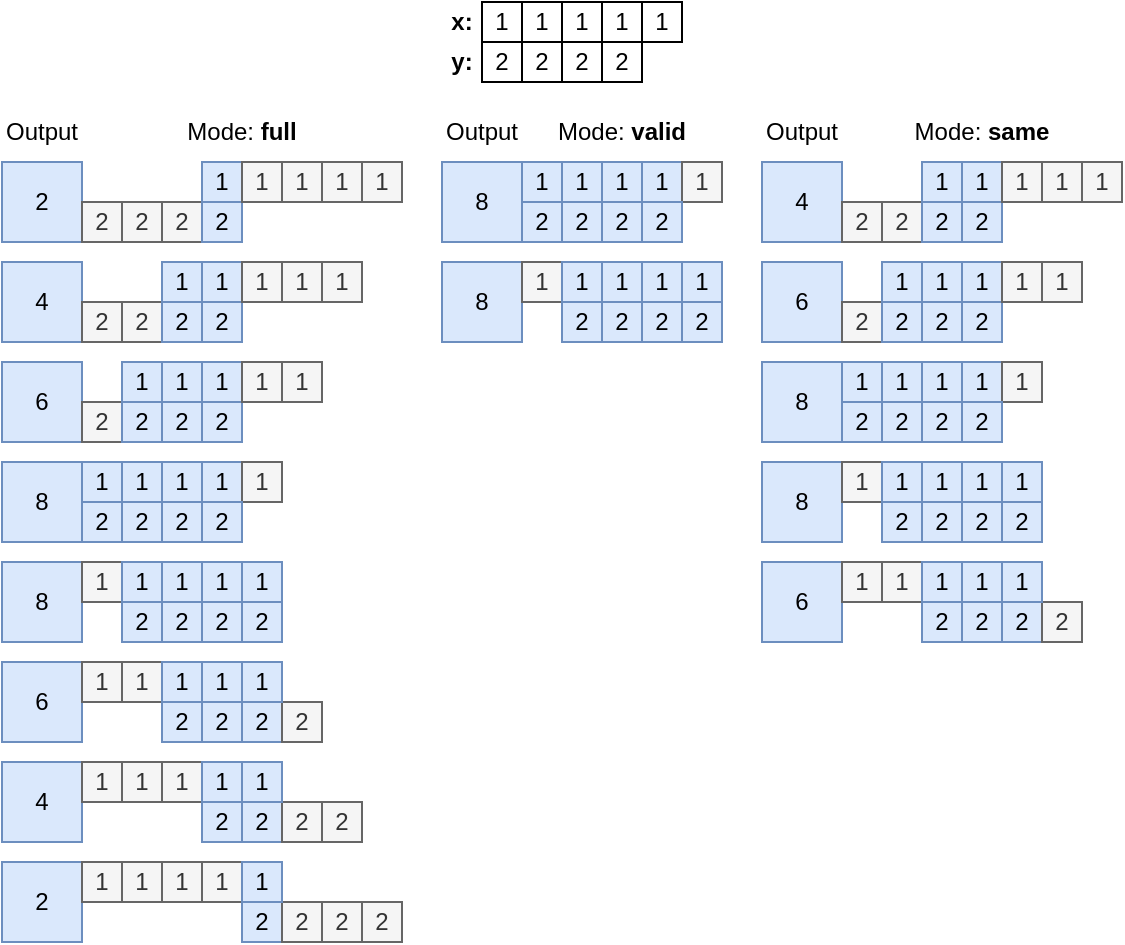 <mxfile version="21.2.3" type="device">
  <diagram name="Page-1" id="FtV22t6WX7Bo7uLbYHTz">
    <mxGraphModel dx="1195" dy="637" grid="1" gridSize="10" guides="1" tooltips="1" connect="1" arrows="1" fold="1" page="1" pageScale="1" pageWidth="827" pageHeight="1169" math="0" shadow="0">
      <root>
        <mxCell id="0" />
        <mxCell id="1" parent="0" />
        <mxCell id="n5Q3YU20H20i3xik1-xb-12" value="2" style="whiteSpace=wrap;html=1;aspect=fixed;fillColor=#dae8fc;strokeColor=#6c8ebf;" vertex="1" parent="1">
          <mxGeometry x="120" y="120" width="40" height="40" as="geometry" />
        </mxCell>
        <mxCell id="n5Q3YU20H20i3xik1-xb-13" value="4" style="whiteSpace=wrap;html=1;aspect=fixed;fillColor=#dae8fc;strokeColor=#6c8ebf;" vertex="1" parent="1">
          <mxGeometry x="120" y="170" width="40" height="40" as="geometry" />
        </mxCell>
        <mxCell id="n5Q3YU20H20i3xik1-xb-14" value="6" style="whiteSpace=wrap;html=1;aspect=fixed;fillColor=#dae8fc;strokeColor=#6c8ebf;" vertex="1" parent="1">
          <mxGeometry x="120" y="220" width="40" height="40" as="geometry" />
        </mxCell>
        <mxCell id="n5Q3YU20H20i3xik1-xb-15" value="8" style="whiteSpace=wrap;html=1;aspect=fixed;fillColor=#dae8fc;strokeColor=#6c8ebf;" vertex="1" parent="1">
          <mxGeometry x="120" y="270" width="40" height="40" as="geometry" />
        </mxCell>
        <mxCell id="n5Q3YU20H20i3xik1-xb-16" value="8" style="whiteSpace=wrap;html=1;aspect=fixed;fillColor=#dae8fc;strokeColor=#6c8ebf;" vertex="1" parent="1">
          <mxGeometry x="120" y="320" width="40" height="40" as="geometry" />
        </mxCell>
        <mxCell id="n5Q3YU20H20i3xik1-xb-17" value="6" style="whiteSpace=wrap;html=1;aspect=fixed;fillColor=#dae8fc;strokeColor=#6c8ebf;" vertex="1" parent="1">
          <mxGeometry x="120" y="370" width="40" height="40" as="geometry" />
        </mxCell>
        <mxCell id="n5Q3YU20H20i3xik1-xb-18" value="4" style="whiteSpace=wrap;html=1;aspect=fixed;fillColor=#dae8fc;strokeColor=#6c8ebf;" vertex="1" parent="1">
          <mxGeometry x="120" y="420" width="40" height="40" as="geometry" />
        </mxCell>
        <mxCell id="n5Q3YU20H20i3xik1-xb-19" value="2" style="whiteSpace=wrap;html=1;aspect=fixed;fillColor=#dae8fc;strokeColor=#6c8ebf;" vertex="1" parent="1">
          <mxGeometry x="120" y="470" width="40" height="40" as="geometry" />
        </mxCell>
        <mxCell id="n5Q3YU20H20i3xik1-xb-70" value="" style="group;fillColor=#f5f5f5;fontColor=#333333;strokeColor=#666666;" vertex="1" connectable="0" parent="1">
          <mxGeometry x="160" y="140" width="80" height="20" as="geometry" />
        </mxCell>
        <mxCell id="n5Q3YU20H20i3xik1-xb-30" value="2" style="whiteSpace=wrap;html=1;aspect=fixed;fillColor=#f5f5f5;fontColor=#333333;strokeColor=#666666;" vertex="1" parent="n5Q3YU20H20i3xik1-xb-70">
          <mxGeometry width="20" height="20" as="geometry" />
        </mxCell>
        <mxCell id="n5Q3YU20H20i3xik1-xb-31" value="2" style="whiteSpace=wrap;html=1;aspect=fixed;fillColor=#f5f5f5;fontColor=#333333;strokeColor=#666666;" vertex="1" parent="n5Q3YU20H20i3xik1-xb-70">
          <mxGeometry x="20" width="20" height="20" as="geometry" />
        </mxCell>
        <mxCell id="n5Q3YU20H20i3xik1-xb-32" value="2" style="whiteSpace=wrap;html=1;aspect=fixed;fillColor=#f5f5f5;fontColor=#333333;strokeColor=#666666;" vertex="1" parent="n5Q3YU20H20i3xik1-xb-70">
          <mxGeometry x="40" width="20" height="20" as="geometry" />
        </mxCell>
        <mxCell id="n5Q3YU20H20i3xik1-xb-33" value="2" style="whiteSpace=wrap;html=1;aspect=fixed;fillColor=#dae8fc;strokeColor=#6c8ebf;" vertex="1" parent="n5Q3YU20H20i3xik1-xb-70">
          <mxGeometry x="60" width="20" height="20" as="geometry" />
        </mxCell>
        <mxCell id="n5Q3YU20H20i3xik1-xb-71" value="" style="group;fillColor=#f5f5f5;strokeColor=#666666;fontColor=#333333;" vertex="1" connectable="0" parent="1">
          <mxGeometry x="220" y="120" width="100" height="20" as="geometry" />
        </mxCell>
        <mxCell id="n5Q3YU20H20i3xik1-xb-24" value="1" style="whiteSpace=wrap;html=1;aspect=fixed;container=0;fillColor=#dae8fc;strokeColor=#6c8ebf;" vertex="1" parent="n5Q3YU20H20i3xik1-xb-71">
          <mxGeometry width="20" height="20" as="geometry" />
        </mxCell>
        <mxCell id="n5Q3YU20H20i3xik1-xb-25" value="1" style="whiteSpace=wrap;html=1;aspect=fixed;container=0;fillColor=#f5f5f5;strokeColor=#666666;fontColor=#333333;" vertex="1" parent="n5Q3YU20H20i3xik1-xb-71">
          <mxGeometry x="20" width="20" height="20" as="geometry" />
        </mxCell>
        <mxCell id="n5Q3YU20H20i3xik1-xb-26" value="1" style="whiteSpace=wrap;html=1;aspect=fixed;container=0;fillColor=#f5f5f5;strokeColor=#666666;fontColor=#333333;" vertex="1" parent="n5Q3YU20H20i3xik1-xb-71">
          <mxGeometry x="40" width="20" height="20" as="geometry" />
        </mxCell>
        <mxCell id="n5Q3YU20H20i3xik1-xb-27" value="1" style="whiteSpace=wrap;html=1;aspect=fixed;container=0;fillColor=#f5f5f5;strokeColor=#666666;fontColor=#333333;" vertex="1" parent="n5Q3YU20H20i3xik1-xb-71">
          <mxGeometry x="60" width="20" height="20" as="geometry" />
        </mxCell>
        <mxCell id="n5Q3YU20H20i3xik1-xb-28" value="1" style="whiteSpace=wrap;html=1;aspect=fixed;container=0;fillColor=#f5f5f5;strokeColor=#666666;fontColor=#333333;" vertex="1" parent="n5Q3YU20H20i3xik1-xb-71">
          <mxGeometry x="80" width="20" height="20" as="geometry" />
        </mxCell>
        <mxCell id="n5Q3YU20H20i3xik1-xb-72" value="" style="group" vertex="1" connectable="0" parent="1">
          <mxGeometry x="160" y="190" width="80" height="20" as="geometry" />
        </mxCell>
        <mxCell id="n5Q3YU20H20i3xik1-xb-73" value="2" style="whiteSpace=wrap;html=1;aspect=fixed;fillColor=#f5f5f5;fontColor=#333333;strokeColor=#666666;" vertex="1" parent="n5Q3YU20H20i3xik1-xb-72">
          <mxGeometry width="20" height="20" as="geometry" />
        </mxCell>
        <mxCell id="n5Q3YU20H20i3xik1-xb-74" value="2" style="whiteSpace=wrap;html=1;aspect=fixed;fillColor=#f5f5f5;fontColor=#333333;strokeColor=#666666;" vertex="1" parent="n5Q3YU20H20i3xik1-xb-72">
          <mxGeometry x="20" width="20" height="20" as="geometry" />
        </mxCell>
        <mxCell id="n5Q3YU20H20i3xik1-xb-75" value="2" style="whiteSpace=wrap;html=1;aspect=fixed;fillColor=#dae8fc;strokeColor=#6c8ebf;" vertex="1" parent="n5Q3YU20H20i3xik1-xb-72">
          <mxGeometry x="40" width="20" height="20" as="geometry" />
        </mxCell>
        <mxCell id="n5Q3YU20H20i3xik1-xb-76" value="2" style="whiteSpace=wrap;html=1;aspect=fixed;fillColor=#dae8fc;strokeColor=#6c8ebf;" vertex="1" parent="n5Q3YU20H20i3xik1-xb-72">
          <mxGeometry x="60" width="20" height="20" as="geometry" />
        </mxCell>
        <mxCell id="n5Q3YU20H20i3xik1-xb-83" value="" style="group" vertex="1" connectable="0" parent="1">
          <mxGeometry x="160" y="240" width="80" height="20" as="geometry" />
        </mxCell>
        <mxCell id="n5Q3YU20H20i3xik1-xb-84" value="2" style="whiteSpace=wrap;html=1;aspect=fixed;fillColor=#f5f5f5;fontColor=#333333;strokeColor=#666666;" vertex="1" parent="n5Q3YU20H20i3xik1-xb-83">
          <mxGeometry width="20" height="20" as="geometry" />
        </mxCell>
        <mxCell id="n5Q3YU20H20i3xik1-xb-85" value="2" style="whiteSpace=wrap;html=1;aspect=fixed;fillColor=#dae8fc;strokeColor=#6c8ebf;" vertex="1" parent="n5Q3YU20H20i3xik1-xb-83">
          <mxGeometry x="20" width="20" height="20" as="geometry" />
        </mxCell>
        <mxCell id="n5Q3YU20H20i3xik1-xb-86" value="2" style="whiteSpace=wrap;html=1;aspect=fixed;fillColor=#dae8fc;strokeColor=#6c8ebf;" vertex="1" parent="n5Q3YU20H20i3xik1-xb-83">
          <mxGeometry x="40" width="20" height="20" as="geometry" />
        </mxCell>
        <mxCell id="n5Q3YU20H20i3xik1-xb-87" value="2" style="whiteSpace=wrap;html=1;aspect=fixed;fillColor=#dae8fc;strokeColor=#6c8ebf;" vertex="1" parent="n5Q3YU20H20i3xik1-xb-83">
          <mxGeometry x="60" width="20" height="20" as="geometry" />
        </mxCell>
        <mxCell id="n5Q3YU20H20i3xik1-xb-105" value="" style="group" vertex="1" connectable="0" parent="1">
          <mxGeometry x="180" y="340" width="80" height="20" as="geometry" />
        </mxCell>
        <mxCell id="n5Q3YU20H20i3xik1-xb-106" value="2" style="whiteSpace=wrap;html=1;aspect=fixed;fillColor=#dae8fc;strokeColor=#6c8ebf;" vertex="1" parent="n5Q3YU20H20i3xik1-xb-105">
          <mxGeometry width="20" height="20" as="geometry" />
        </mxCell>
        <mxCell id="n5Q3YU20H20i3xik1-xb-107" value="2" style="whiteSpace=wrap;html=1;aspect=fixed;fillColor=#dae8fc;strokeColor=#6c8ebf;" vertex="1" parent="n5Q3YU20H20i3xik1-xb-105">
          <mxGeometry x="20" width="20" height="20" as="geometry" />
        </mxCell>
        <mxCell id="n5Q3YU20H20i3xik1-xb-108" value="2" style="whiteSpace=wrap;html=1;aspect=fixed;fillColor=#dae8fc;strokeColor=#6c8ebf;" vertex="1" parent="n5Q3YU20H20i3xik1-xb-105">
          <mxGeometry x="40" width="20" height="20" as="geometry" />
        </mxCell>
        <mxCell id="n5Q3YU20H20i3xik1-xb-109" value="2" style="whiteSpace=wrap;html=1;aspect=fixed;fillColor=#dae8fc;strokeColor=#6c8ebf;" vertex="1" parent="n5Q3YU20H20i3xik1-xb-105">
          <mxGeometry x="60" width="20" height="20" as="geometry" />
        </mxCell>
        <mxCell id="n5Q3YU20H20i3xik1-xb-117" value="" style="group;fillColor=#dae8fc;strokeColor=#6c8ebf;" vertex="1" connectable="0" parent="1">
          <mxGeometry x="200" y="390" width="80" height="20" as="geometry" />
        </mxCell>
        <mxCell id="n5Q3YU20H20i3xik1-xb-118" value="2" style="whiteSpace=wrap;html=1;aspect=fixed;fillColor=#dae8fc;strokeColor=#6c8ebf;" vertex="1" parent="n5Q3YU20H20i3xik1-xb-117">
          <mxGeometry width="20" height="20" as="geometry" />
        </mxCell>
        <mxCell id="n5Q3YU20H20i3xik1-xb-119" value="2" style="whiteSpace=wrap;html=1;aspect=fixed;fillColor=#dae8fc;strokeColor=#6c8ebf;" vertex="1" parent="n5Q3YU20H20i3xik1-xb-117">
          <mxGeometry x="20" width="20" height="20" as="geometry" />
        </mxCell>
        <mxCell id="n5Q3YU20H20i3xik1-xb-120" value="2" style="whiteSpace=wrap;html=1;aspect=fixed;fillColor=#dae8fc;strokeColor=#6c8ebf;" vertex="1" parent="n5Q3YU20H20i3xik1-xb-117">
          <mxGeometry x="40" width="20" height="20" as="geometry" />
        </mxCell>
        <mxCell id="n5Q3YU20H20i3xik1-xb-121" value="2" style="whiteSpace=wrap;html=1;aspect=fixed;fillColor=#f5f5f5;fontColor=#333333;strokeColor=#666666;" vertex="1" parent="n5Q3YU20H20i3xik1-xb-117">
          <mxGeometry x="60" width="20" height="20" as="geometry" />
        </mxCell>
        <mxCell id="n5Q3YU20H20i3xik1-xb-128" value="" style="group" vertex="1" connectable="0" parent="1">
          <mxGeometry x="220" y="440" width="80" height="20" as="geometry" />
        </mxCell>
        <mxCell id="n5Q3YU20H20i3xik1-xb-129" value="2" style="whiteSpace=wrap;html=1;aspect=fixed;fillColor=#dae8fc;strokeColor=#6c8ebf;" vertex="1" parent="n5Q3YU20H20i3xik1-xb-128">
          <mxGeometry width="20" height="20" as="geometry" />
        </mxCell>
        <mxCell id="n5Q3YU20H20i3xik1-xb-130" value="2" style="whiteSpace=wrap;html=1;aspect=fixed;fillColor=#dae8fc;strokeColor=#6c8ebf;" vertex="1" parent="n5Q3YU20H20i3xik1-xb-128">
          <mxGeometry x="20" width="20" height="20" as="geometry" />
        </mxCell>
        <mxCell id="n5Q3YU20H20i3xik1-xb-131" value="2" style="whiteSpace=wrap;html=1;aspect=fixed;fillColor=#f5f5f5;fontColor=#333333;strokeColor=#666666;" vertex="1" parent="n5Q3YU20H20i3xik1-xb-128">
          <mxGeometry x="40" width="20" height="20" as="geometry" />
        </mxCell>
        <mxCell id="n5Q3YU20H20i3xik1-xb-132" value="2" style="whiteSpace=wrap;html=1;aspect=fixed;fillColor=#f5f5f5;fontColor=#333333;strokeColor=#666666;" vertex="1" parent="n5Q3YU20H20i3xik1-xb-128">
          <mxGeometry x="60" width="20" height="20" as="geometry" />
        </mxCell>
        <mxCell id="n5Q3YU20H20i3xik1-xb-139" value="" style="group" vertex="1" connectable="0" parent="1">
          <mxGeometry x="240" y="490" width="80" height="20" as="geometry" />
        </mxCell>
        <mxCell id="n5Q3YU20H20i3xik1-xb-140" value="2" style="whiteSpace=wrap;html=1;aspect=fixed;fillColor=#dae8fc;strokeColor=#6c8ebf;" vertex="1" parent="n5Q3YU20H20i3xik1-xb-139">
          <mxGeometry width="20" height="20" as="geometry" />
        </mxCell>
        <mxCell id="n5Q3YU20H20i3xik1-xb-141" value="2" style="whiteSpace=wrap;html=1;aspect=fixed;fillColor=#f5f5f5;fontColor=#333333;strokeColor=#666666;" vertex="1" parent="n5Q3YU20H20i3xik1-xb-139">
          <mxGeometry x="20" width="20" height="20" as="geometry" />
        </mxCell>
        <mxCell id="n5Q3YU20H20i3xik1-xb-142" value="2" style="whiteSpace=wrap;html=1;aspect=fixed;fillColor=#f5f5f5;fontColor=#333333;strokeColor=#666666;" vertex="1" parent="n5Q3YU20H20i3xik1-xb-139">
          <mxGeometry x="40" width="20" height="20" as="geometry" />
        </mxCell>
        <mxCell id="n5Q3YU20H20i3xik1-xb-143" value="2" style="whiteSpace=wrap;html=1;aspect=fixed;fillColor=#f5f5f5;fontColor=#333333;strokeColor=#666666;" vertex="1" parent="n5Q3YU20H20i3xik1-xb-139">
          <mxGeometry x="60" width="20" height="20" as="geometry" />
        </mxCell>
        <mxCell id="n5Q3YU20H20i3xik1-xb-151" value="Output" style="text;html=1;strokeColor=none;fillColor=none;align=center;verticalAlign=middle;whiteSpace=wrap;rounded=0;" vertex="1" parent="1">
          <mxGeometry x="120" y="90" width="40" height="30" as="geometry" />
        </mxCell>
        <mxCell id="n5Q3YU20H20i3xik1-xb-153" value="" style="group;fillColor=#dae8fc;strokeColor=#6c8ebf;" vertex="1" connectable="0" parent="1">
          <mxGeometry x="200" y="170" width="100" height="20" as="geometry" />
        </mxCell>
        <mxCell id="n5Q3YU20H20i3xik1-xb-154" value="1" style="whiteSpace=wrap;html=1;aspect=fixed;container=0;fillColor=#dae8fc;strokeColor=#6c8ebf;" vertex="1" parent="n5Q3YU20H20i3xik1-xb-153">
          <mxGeometry width="20" height="20" as="geometry" />
        </mxCell>
        <mxCell id="n5Q3YU20H20i3xik1-xb-155" value="1" style="whiteSpace=wrap;html=1;aspect=fixed;container=0;fillColor=#dae8fc;strokeColor=#6c8ebf;" vertex="1" parent="n5Q3YU20H20i3xik1-xb-153">
          <mxGeometry x="20" width="20" height="20" as="geometry" />
        </mxCell>
        <mxCell id="n5Q3YU20H20i3xik1-xb-156" value="1" style="whiteSpace=wrap;html=1;aspect=fixed;container=0;fillColor=#f5f5f5;strokeColor=#666666;fontColor=#333333;" vertex="1" parent="n5Q3YU20H20i3xik1-xb-153">
          <mxGeometry x="40" width="20" height="20" as="geometry" />
        </mxCell>
        <mxCell id="n5Q3YU20H20i3xik1-xb-157" value="1" style="whiteSpace=wrap;html=1;aspect=fixed;container=0;fillColor=#f5f5f5;strokeColor=#666666;fontColor=#333333;" vertex="1" parent="n5Q3YU20H20i3xik1-xb-153">
          <mxGeometry x="60" width="20" height="20" as="geometry" />
        </mxCell>
        <mxCell id="n5Q3YU20H20i3xik1-xb-158" value="1" style="whiteSpace=wrap;html=1;aspect=fixed;container=0;fillColor=#f5f5f5;strokeColor=#666666;fontColor=#333333;" vertex="1" parent="n5Q3YU20H20i3xik1-xb-153">
          <mxGeometry x="80" width="20" height="20" as="geometry" />
        </mxCell>
        <mxCell id="n5Q3YU20H20i3xik1-xb-160" value="" style="group;fillColor=#dae8fc;strokeColor=#6c8ebf;" vertex="1" connectable="0" parent="1">
          <mxGeometry x="180" y="220" width="100" height="20" as="geometry" />
        </mxCell>
        <mxCell id="n5Q3YU20H20i3xik1-xb-161" value="1" style="whiteSpace=wrap;html=1;aspect=fixed;container=0;fillColor=#dae8fc;strokeColor=#6c8ebf;" vertex="1" parent="n5Q3YU20H20i3xik1-xb-160">
          <mxGeometry width="20" height="20" as="geometry" />
        </mxCell>
        <mxCell id="n5Q3YU20H20i3xik1-xb-162" value="1" style="whiteSpace=wrap;html=1;aspect=fixed;container=0;fillColor=#dae8fc;strokeColor=#6c8ebf;" vertex="1" parent="n5Q3YU20H20i3xik1-xb-160">
          <mxGeometry x="20" width="20" height="20" as="geometry" />
        </mxCell>
        <mxCell id="n5Q3YU20H20i3xik1-xb-163" value="1" style="whiteSpace=wrap;html=1;aspect=fixed;container=0;fillColor=#dae8fc;strokeColor=#6c8ebf;" vertex="1" parent="n5Q3YU20H20i3xik1-xb-160">
          <mxGeometry x="40" width="20" height="20" as="geometry" />
        </mxCell>
        <mxCell id="n5Q3YU20H20i3xik1-xb-164" value="1" style="whiteSpace=wrap;html=1;aspect=fixed;container=0;fillColor=#f5f5f5;strokeColor=#666666;fontColor=#333333;" vertex="1" parent="n5Q3YU20H20i3xik1-xb-160">
          <mxGeometry x="60" width="20" height="20" as="geometry" />
        </mxCell>
        <mxCell id="n5Q3YU20H20i3xik1-xb-165" value="1" style="whiteSpace=wrap;html=1;aspect=fixed;container=0;fillColor=#f5f5f5;strokeColor=#666666;fontColor=#333333;" vertex="1" parent="n5Q3YU20H20i3xik1-xb-160">
          <mxGeometry x="80" width="20" height="20" as="geometry" />
        </mxCell>
        <mxCell id="n5Q3YU20H20i3xik1-xb-166" value="" style="group;fillColor=#dae8fc;strokeColor=#6c8ebf;" vertex="1" connectable="0" parent="1">
          <mxGeometry x="160" y="270" width="100" height="20" as="geometry" />
        </mxCell>
        <mxCell id="n5Q3YU20H20i3xik1-xb-167" value="1" style="whiteSpace=wrap;html=1;aspect=fixed;container=0;fillColor=#dae8fc;strokeColor=#6c8ebf;" vertex="1" parent="n5Q3YU20H20i3xik1-xb-166">
          <mxGeometry width="20" height="20" as="geometry" />
        </mxCell>
        <mxCell id="n5Q3YU20H20i3xik1-xb-168" value="1" style="whiteSpace=wrap;html=1;aspect=fixed;container=0;fillColor=#dae8fc;strokeColor=#6c8ebf;" vertex="1" parent="n5Q3YU20H20i3xik1-xb-166">
          <mxGeometry x="20" width="20" height="20" as="geometry" />
        </mxCell>
        <mxCell id="n5Q3YU20H20i3xik1-xb-169" value="1" style="whiteSpace=wrap;html=1;aspect=fixed;container=0;fillColor=#dae8fc;strokeColor=#6c8ebf;" vertex="1" parent="n5Q3YU20H20i3xik1-xb-166">
          <mxGeometry x="40" width="20" height="20" as="geometry" />
        </mxCell>
        <mxCell id="n5Q3YU20H20i3xik1-xb-170" value="1" style="whiteSpace=wrap;html=1;aspect=fixed;container=0;fillColor=#dae8fc;strokeColor=#6c8ebf;" vertex="1" parent="n5Q3YU20H20i3xik1-xb-166">
          <mxGeometry x="60" width="20" height="20" as="geometry" />
        </mxCell>
        <mxCell id="n5Q3YU20H20i3xik1-xb-171" value="1" style="whiteSpace=wrap;html=1;aspect=fixed;container=0;fillColor=#f5f5f5;strokeColor=#666666;fontColor=#333333;" vertex="1" parent="n5Q3YU20H20i3xik1-xb-166">
          <mxGeometry x="80" width="20" height="20" as="geometry" />
        </mxCell>
        <mxCell id="n5Q3YU20H20i3xik1-xb-172" value="" style="group;fillColor=#dae8fc;strokeColor=#6c8ebf;" vertex="1" connectable="0" parent="1">
          <mxGeometry x="160" y="320" width="100" height="20" as="geometry" />
        </mxCell>
        <mxCell id="n5Q3YU20H20i3xik1-xb-173" value="1" style="whiteSpace=wrap;html=1;aspect=fixed;container=0;fillColor=#f5f5f5;strokeColor=#666666;fontColor=#333333;" vertex="1" parent="n5Q3YU20H20i3xik1-xb-172">
          <mxGeometry width="20" height="20" as="geometry" />
        </mxCell>
        <mxCell id="n5Q3YU20H20i3xik1-xb-174" value="1" style="whiteSpace=wrap;html=1;aspect=fixed;container=0;fillColor=#dae8fc;strokeColor=#6c8ebf;" vertex="1" parent="n5Q3YU20H20i3xik1-xb-172">
          <mxGeometry x="20" width="20" height="20" as="geometry" />
        </mxCell>
        <mxCell id="n5Q3YU20H20i3xik1-xb-175" value="1" style="whiteSpace=wrap;html=1;aspect=fixed;container=0;fillColor=#dae8fc;strokeColor=#6c8ebf;" vertex="1" parent="n5Q3YU20H20i3xik1-xb-172">
          <mxGeometry x="40" width="20" height="20" as="geometry" />
        </mxCell>
        <mxCell id="n5Q3YU20H20i3xik1-xb-176" value="1" style="whiteSpace=wrap;html=1;aspect=fixed;container=0;fillColor=#dae8fc;strokeColor=#6c8ebf;" vertex="1" parent="n5Q3YU20H20i3xik1-xb-172">
          <mxGeometry x="60" width="20" height="20" as="geometry" />
        </mxCell>
        <mxCell id="n5Q3YU20H20i3xik1-xb-177" value="1" style="whiteSpace=wrap;html=1;aspect=fixed;container=0;fillColor=#dae8fc;strokeColor=#6c8ebf;" vertex="1" parent="n5Q3YU20H20i3xik1-xb-172">
          <mxGeometry x="80" width="20" height="20" as="geometry" />
        </mxCell>
        <mxCell id="n5Q3YU20H20i3xik1-xb-178" value="" style="group;fillColor=#dae8fc;strokeColor=#6c8ebf;" vertex="1" connectable="0" parent="1">
          <mxGeometry x="160" y="370" width="100" height="20" as="geometry" />
        </mxCell>
        <mxCell id="n5Q3YU20H20i3xik1-xb-179" value="1" style="whiteSpace=wrap;html=1;aspect=fixed;container=0;fillColor=#f5f5f5;strokeColor=#666666;fontColor=#333333;" vertex="1" parent="n5Q3YU20H20i3xik1-xb-178">
          <mxGeometry width="20" height="20" as="geometry" />
        </mxCell>
        <mxCell id="n5Q3YU20H20i3xik1-xb-180" value="1" style="whiteSpace=wrap;html=1;aspect=fixed;container=0;fillColor=#f5f5f5;strokeColor=#666666;fontColor=#333333;" vertex="1" parent="n5Q3YU20H20i3xik1-xb-178">
          <mxGeometry x="20" width="20" height="20" as="geometry" />
        </mxCell>
        <mxCell id="n5Q3YU20H20i3xik1-xb-181" value="1" style="whiteSpace=wrap;html=1;aspect=fixed;container=0;fillColor=#dae8fc;strokeColor=#6c8ebf;" vertex="1" parent="n5Q3YU20H20i3xik1-xb-178">
          <mxGeometry x="40" width="20" height="20" as="geometry" />
        </mxCell>
        <mxCell id="n5Q3YU20H20i3xik1-xb-182" value="1" style="whiteSpace=wrap;html=1;aspect=fixed;container=0;fillColor=#dae8fc;strokeColor=#6c8ebf;" vertex="1" parent="n5Q3YU20H20i3xik1-xb-178">
          <mxGeometry x="60" width="20" height="20" as="geometry" />
        </mxCell>
        <mxCell id="n5Q3YU20H20i3xik1-xb-183" value="1" style="whiteSpace=wrap;html=1;aspect=fixed;container=0;fillColor=#dae8fc;strokeColor=#6c8ebf;" vertex="1" parent="n5Q3YU20H20i3xik1-xb-178">
          <mxGeometry x="80" width="20" height="20" as="geometry" />
        </mxCell>
        <mxCell id="n5Q3YU20H20i3xik1-xb-184" value="" style="group;fillColor=#dae8fc;strokeColor=#6c8ebf;" vertex="1" connectable="0" parent="1">
          <mxGeometry x="160" y="470" width="100" height="20" as="geometry" />
        </mxCell>
        <mxCell id="n5Q3YU20H20i3xik1-xb-185" value="1" style="whiteSpace=wrap;html=1;aspect=fixed;container=0;fillColor=#f5f5f5;strokeColor=#666666;fontColor=#333333;" vertex="1" parent="n5Q3YU20H20i3xik1-xb-184">
          <mxGeometry width="20" height="20" as="geometry" />
        </mxCell>
        <mxCell id="n5Q3YU20H20i3xik1-xb-186" value="1" style="whiteSpace=wrap;html=1;aspect=fixed;container=0;fillColor=#f5f5f5;strokeColor=#666666;fontColor=#333333;" vertex="1" parent="n5Q3YU20H20i3xik1-xb-184">
          <mxGeometry x="20" width="20" height="20" as="geometry" />
        </mxCell>
        <mxCell id="n5Q3YU20H20i3xik1-xb-187" value="1" style="whiteSpace=wrap;html=1;aspect=fixed;container=0;fillColor=#f5f5f5;strokeColor=#666666;fontColor=#333333;" vertex="1" parent="n5Q3YU20H20i3xik1-xb-184">
          <mxGeometry x="40" width="20" height="20" as="geometry" />
        </mxCell>
        <mxCell id="n5Q3YU20H20i3xik1-xb-188" value="1" style="whiteSpace=wrap;html=1;aspect=fixed;container=0;fillColor=#f5f5f5;strokeColor=#666666;fontColor=#333333;" vertex="1" parent="n5Q3YU20H20i3xik1-xb-184">
          <mxGeometry x="60" width="20" height="20" as="geometry" />
        </mxCell>
        <mxCell id="n5Q3YU20H20i3xik1-xb-189" value="1" style="whiteSpace=wrap;html=1;aspect=fixed;container=0;fillColor=#dae8fc;strokeColor=#6c8ebf;" vertex="1" parent="n5Q3YU20H20i3xik1-xb-184">
          <mxGeometry x="80" width="20" height="20" as="geometry" />
        </mxCell>
        <mxCell id="n5Q3YU20H20i3xik1-xb-202" value="" style="group;fillColor=#dae8fc;strokeColor=#6c8ebf;" vertex="1" connectable="0" parent="1">
          <mxGeometry x="160" y="420" width="100" height="20" as="geometry" />
        </mxCell>
        <mxCell id="n5Q3YU20H20i3xik1-xb-203" value="1" style="whiteSpace=wrap;html=1;aspect=fixed;container=0;fillColor=#f5f5f5;strokeColor=#666666;fontColor=#333333;" vertex="1" parent="n5Q3YU20H20i3xik1-xb-202">
          <mxGeometry width="20" height="20" as="geometry" />
        </mxCell>
        <mxCell id="n5Q3YU20H20i3xik1-xb-204" value="1" style="whiteSpace=wrap;html=1;aspect=fixed;container=0;fillColor=#f5f5f5;strokeColor=#666666;fontColor=#333333;" vertex="1" parent="n5Q3YU20H20i3xik1-xb-202">
          <mxGeometry x="20" width="20" height="20" as="geometry" />
        </mxCell>
        <mxCell id="n5Q3YU20H20i3xik1-xb-205" value="1" style="whiteSpace=wrap;html=1;aspect=fixed;container=0;fillColor=#f5f5f5;strokeColor=#666666;fontColor=#333333;" vertex="1" parent="n5Q3YU20H20i3xik1-xb-202">
          <mxGeometry x="40" width="20" height="20" as="geometry" />
        </mxCell>
        <mxCell id="n5Q3YU20H20i3xik1-xb-206" value="1" style="whiteSpace=wrap;html=1;aspect=fixed;container=0;fillColor=#dae8fc;strokeColor=#6c8ebf;" vertex="1" parent="n5Q3YU20H20i3xik1-xb-202">
          <mxGeometry x="60" width="20" height="20" as="geometry" />
        </mxCell>
        <mxCell id="n5Q3YU20H20i3xik1-xb-207" value="1" style="whiteSpace=wrap;html=1;aspect=fixed;container=0;fillColor=#dae8fc;strokeColor=#6c8ebf;" vertex="1" parent="n5Q3YU20H20i3xik1-xb-202">
          <mxGeometry x="80" width="20" height="20" as="geometry" />
        </mxCell>
        <mxCell id="n5Q3YU20H20i3xik1-xb-208" value="" style="group" vertex="1" connectable="0" parent="1">
          <mxGeometry x="160" y="290" width="80" height="20" as="geometry" />
        </mxCell>
        <mxCell id="n5Q3YU20H20i3xik1-xb-209" value="2" style="whiteSpace=wrap;html=1;aspect=fixed;fillColor=#dae8fc;strokeColor=#6c8ebf;" vertex="1" parent="n5Q3YU20H20i3xik1-xb-208">
          <mxGeometry width="20" height="20" as="geometry" />
        </mxCell>
        <mxCell id="n5Q3YU20H20i3xik1-xb-210" value="2" style="whiteSpace=wrap;html=1;aspect=fixed;fillColor=#dae8fc;strokeColor=#6c8ebf;" vertex="1" parent="n5Q3YU20H20i3xik1-xb-208">
          <mxGeometry x="20" width="20" height="20" as="geometry" />
        </mxCell>
        <mxCell id="n5Q3YU20H20i3xik1-xb-211" value="2" style="whiteSpace=wrap;html=1;aspect=fixed;fillColor=#dae8fc;strokeColor=#6c8ebf;" vertex="1" parent="n5Q3YU20H20i3xik1-xb-208">
          <mxGeometry x="40" width="20" height="20" as="geometry" />
        </mxCell>
        <mxCell id="n5Q3YU20H20i3xik1-xb-212" value="2" style="whiteSpace=wrap;html=1;aspect=fixed;fillColor=#dae8fc;strokeColor=#6c8ebf;" vertex="1" parent="n5Q3YU20H20i3xik1-xb-208">
          <mxGeometry x="60" width="20" height="20" as="geometry" />
        </mxCell>
        <mxCell id="n5Q3YU20H20i3xik1-xb-217" value="Mode: &lt;b&gt;full&lt;/b&gt;" style="text;html=1;strokeColor=none;fillColor=none;align=center;verticalAlign=middle;whiteSpace=wrap;rounded=0;" vertex="1" parent="1">
          <mxGeometry x="160" y="90" width="160" height="30" as="geometry" />
        </mxCell>
        <mxCell id="n5Q3YU20H20i3xik1-xb-221" value="8" style="whiteSpace=wrap;html=1;aspect=fixed;fillColor=#dae8fc;strokeColor=#6c8ebf;" vertex="1" parent="1">
          <mxGeometry x="340" y="120" width="40" height="40" as="geometry" />
        </mxCell>
        <mxCell id="n5Q3YU20H20i3xik1-xb-222" value="8" style="whiteSpace=wrap;html=1;aspect=fixed;fillColor=#dae8fc;strokeColor=#6c8ebf;" vertex="1" parent="1">
          <mxGeometry x="340" y="170" width="40" height="40" as="geometry" />
        </mxCell>
        <mxCell id="n5Q3YU20H20i3xik1-xb-247" value="" style="group" vertex="1" connectable="0" parent="1">
          <mxGeometry x="400" y="190" width="80" height="20" as="geometry" />
        </mxCell>
        <mxCell id="n5Q3YU20H20i3xik1-xb-248" value="2" style="whiteSpace=wrap;html=1;aspect=fixed;fillColor=#dae8fc;strokeColor=#6c8ebf;" vertex="1" parent="n5Q3YU20H20i3xik1-xb-247">
          <mxGeometry width="20" height="20" as="geometry" />
        </mxCell>
        <mxCell id="n5Q3YU20H20i3xik1-xb-249" value="2" style="whiteSpace=wrap;html=1;aspect=fixed;fillColor=#dae8fc;strokeColor=#6c8ebf;" vertex="1" parent="n5Q3YU20H20i3xik1-xb-247">
          <mxGeometry x="20" width="20" height="20" as="geometry" />
        </mxCell>
        <mxCell id="n5Q3YU20H20i3xik1-xb-250" value="2" style="whiteSpace=wrap;html=1;aspect=fixed;fillColor=#dae8fc;strokeColor=#6c8ebf;" vertex="1" parent="n5Q3YU20H20i3xik1-xb-247">
          <mxGeometry x="40" width="20" height="20" as="geometry" />
        </mxCell>
        <mxCell id="n5Q3YU20H20i3xik1-xb-251" value="2" style="whiteSpace=wrap;html=1;aspect=fixed;fillColor=#dae8fc;strokeColor=#6c8ebf;" vertex="1" parent="n5Q3YU20H20i3xik1-xb-247">
          <mxGeometry x="60" width="20" height="20" as="geometry" />
        </mxCell>
        <mxCell id="n5Q3YU20H20i3xik1-xb-267" value="Output" style="text;html=1;strokeColor=none;fillColor=none;align=center;verticalAlign=middle;whiteSpace=wrap;rounded=0;" vertex="1" parent="1">
          <mxGeometry x="340" y="90" width="40" height="30" as="geometry" />
        </mxCell>
        <mxCell id="n5Q3YU20H20i3xik1-xb-280" value="" style="group;fillColor=#dae8fc;strokeColor=#6c8ebf;" vertex="1" connectable="0" parent="1">
          <mxGeometry x="380" y="120" width="100" height="20" as="geometry" />
        </mxCell>
        <mxCell id="n5Q3YU20H20i3xik1-xb-281" value="1" style="whiteSpace=wrap;html=1;aspect=fixed;container=0;fillColor=#dae8fc;strokeColor=#6c8ebf;" vertex="1" parent="n5Q3YU20H20i3xik1-xb-280">
          <mxGeometry width="20" height="20" as="geometry" />
        </mxCell>
        <mxCell id="n5Q3YU20H20i3xik1-xb-282" value="1" style="whiteSpace=wrap;html=1;aspect=fixed;container=0;fillColor=#dae8fc;strokeColor=#6c8ebf;" vertex="1" parent="n5Q3YU20H20i3xik1-xb-280">
          <mxGeometry x="20" width="20" height="20" as="geometry" />
        </mxCell>
        <mxCell id="n5Q3YU20H20i3xik1-xb-283" value="1" style="whiteSpace=wrap;html=1;aspect=fixed;container=0;fillColor=#dae8fc;strokeColor=#6c8ebf;" vertex="1" parent="n5Q3YU20H20i3xik1-xb-280">
          <mxGeometry x="40" width="20" height="20" as="geometry" />
        </mxCell>
        <mxCell id="n5Q3YU20H20i3xik1-xb-284" value="1" style="whiteSpace=wrap;html=1;aspect=fixed;container=0;fillColor=#dae8fc;strokeColor=#6c8ebf;" vertex="1" parent="n5Q3YU20H20i3xik1-xb-280">
          <mxGeometry x="60" width="20" height="20" as="geometry" />
        </mxCell>
        <mxCell id="n5Q3YU20H20i3xik1-xb-285" value="1" style="whiteSpace=wrap;html=1;aspect=fixed;container=0;fillColor=#f5f5f5;strokeColor=#666666;fontColor=#333333;" vertex="1" parent="n5Q3YU20H20i3xik1-xb-280">
          <mxGeometry x="80" width="20" height="20" as="geometry" />
        </mxCell>
        <mxCell id="n5Q3YU20H20i3xik1-xb-286" value="" style="group;fillColor=#dae8fc;strokeColor=#6c8ebf;" vertex="1" connectable="0" parent="1">
          <mxGeometry x="380" y="170" width="100" height="20" as="geometry" />
        </mxCell>
        <mxCell id="n5Q3YU20H20i3xik1-xb-287" value="1" style="whiteSpace=wrap;html=1;aspect=fixed;container=0;fillColor=#f5f5f5;strokeColor=#666666;fontColor=#333333;" vertex="1" parent="n5Q3YU20H20i3xik1-xb-286">
          <mxGeometry width="20" height="20" as="geometry" />
        </mxCell>
        <mxCell id="n5Q3YU20H20i3xik1-xb-288" value="1" style="whiteSpace=wrap;html=1;aspect=fixed;container=0;fillColor=#dae8fc;strokeColor=#6c8ebf;" vertex="1" parent="n5Q3YU20H20i3xik1-xb-286">
          <mxGeometry x="20" width="20" height="20" as="geometry" />
        </mxCell>
        <mxCell id="n5Q3YU20H20i3xik1-xb-289" value="1" style="whiteSpace=wrap;html=1;aspect=fixed;container=0;fillColor=#dae8fc;strokeColor=#6c8ebf;" vertex="1" parent="n5Q3YU20H20i3xik1-xb-286">
          <mxGeometry x="40" width="20" height="20" as="geometry" />
        </mxCell>
        <mxCell id="n5Q3YU20H20i3xik1-xb-290" value="1" style="whiteSpace=wrap;html=1;aspect=fixed;container=0;fillColor=#dae8fc;strokeColor=#6c8ebf;" vertex="1" parent="n5Q3YU20H20i3xik1-xb-286">
          <mxGeometry x="60" width="20" height="20" as="geometry" />
        </mxCell>
        <mxCell id="n5Q3YU20H20i3xik1-xb-291" value="1" style="whiteSpace=wrap;html=1;aspect=fixed;container=0;fillColor=#dae8fc;strokeColor=#6c8ebf;" vertex="1" parent="n5Q3YU20H20i3xik1-xb-286">
          <mxGeometry x="80" width="20" height="20" as="geometry" />
        </mxCell>
        <mxCell id="n5Q3YU20H20i3xik1-xb-310" value="" style="group" vertex="1" connectable="0" parent="1">
          <mxGeometry x="380" y="140" width="80" height="20" as="geometry" />
        </mxCell>
        <mxCell id="n5Q3YU20H20i3xik1-xb-311" value="2" style="whiteSpace=wrap;html=1;aspect=fixed;fillColor=#dae8fc;strokeColor=#6c8ebf;" vertex="1" parent="n5Q3YU20H20i3xik1-xb-310">
          <mxGeometry width="20" height="20" as="geometry" />
        </mxCell>
        <mxCell id="n5Q3YU20H20i3xik1-xb-312" value="2" style="whiteSpace=wrap;html=1;aspect=fixed;fillColor=#dae8fc;strokeColor=#6c8ebf;" vertex="1" parent="n5Q3YU20H20i3xik1-xb-310">
          <mxGeometry x="20" width="20" height="20" as="geometry" />
        </mxCell>
        <mxCell id="n5Q3YU20H20i3xik1-xb-313" value="2" style="whiteSpace=wrap;html=1;aspect=fixed;fillColor=#dae8fc;strokeColor=#6c8ebf;" vertex="1" parent="n5Q3YU20H20i3xik1-xb-310">
          <mxGeometry x="40" width="20" height="20" as="geometry" />
        </mxCell>
        <mxCell id="n5Q3YU20H20i3xik1-xb-314" value="2" style="whiteSpace=wrap;html=1;aspect=fixed;fillColor=#dae8fc;strokeColor=#6c8ebf;" vertex="1" parent="n5Q3YU20H20i3xik1-xb-310">
          <mxGeometry x="60" width="20" height="20" as="geometry" />
        </mxCell>
        <mxCell id="n5Q3YU20H20i3xik1-xb-315" value="Mode: &lt;b&gt;valid&lt;/b&gt;" style="text;html=1;strokeColor=none;fillColor=none;align=center;verticalAlign=middle;whiteSpace=wrap;rounded=0;" vertex="1" parent="1">
          <mxGeometry x="380" y="90" width="100" height="30" as="geometry" />
        </mxCell>
        <mxCell id="n5Q3YU20H20i3xik1-xb-317" value="4" style="whiteSpace=wrap;html=1;aspect=fixed;fillColor=#dae8fc;strokeColor=#6c8ebf;" vertex="1" parent="1">
          <mxGeometry x="500" y="120" width="40" height="40" as="geometry" />
        </mxCell>
        <mxCell id="n5Q3YU20H20i3xik1-xb-318" value="6" style="whiteSpace=wrap;html=1;aspect=fixed;fillColor=#dae8fc;strokeColor=#6c8ebf;" vertex="1" parent="1">
          <mxGeometry x="500" y="170" width="40" height="40" as="geometry" />
        </mxCell>
        <mxCell id="n5Q3YU20H20i3xik1-xb-319" value="8" style="whiteSpace=wrap;html=1;aspect=fixed;fillColor=#dae8fc;strokeColor=#6c8ebf;" vertex="1" parent="1">
          <mxGeometry x="500" y="220" width="40" height="40" as="geometry" />
        </mxCell>
        <mxCell id="n5Q3YU20H20i3xik1-xb-320" value="8" style="whiteSpace=wrap;html=1;aspect=fixed;fillColor=#dae8fc;strokeColor=#6c8ebf;" vertex="1" parent="1">
          <mxGeometry x="500" y="270" width="40" height="40" as="geometry" />
        </mxCell>
        <mxCell id="n5Q3YU20H20i3xik1-xb-321" value="6" style="whiteSpace=wrap;html=1;aspect=fixed;fillColor=#dae8fc;strokeColor=#6c8ebf;" vertex="1" parent="1">
          <mxGeometry x="500" y="320" width="40" height="40" as="geometry" />
        </mxCell>
        <mxCell id="n5Q3YU20H20i3xik1-xb-335" value="" style="group" vertex="1" connectable="0" parent="1">
          <mxGeometry x="540" y="140" width="80" height="20" as="geometry" />
        </mxCell>
        <mxCell id="n5Q3YU20H20i3xik1-xb-336" value="2" style="whiteSpace=wrap;html=1;aspect=fixed;fillColor=#f5f5f5;fontColor=#333333;strokeColor=#666666;" vertex="1" parent="n5Q3YU20H20i3xik1-xb-335">
          <mxGeometry width="20" height="20" as="geometry" />
        </mxCell>
        <mxCell id="n5Q3YU20H20i3xik1-xb-337" value="2" style="whiteSpace=wrap;html=1;aspect=fixed;fillColor=#f5f5f5;fontColor=#333333;strokeColor=#666666;" vertex="1" parent="n5Q3YU20H20i3xik1-xb-335">
          <mxGeometry x="20" width="20" height="20" as="geometry" />
        </mxCell>
        <mxCell id="n5Q3YU20H20i3xik1-xb-338" value="2" style="whiteSpace=wrap;html=1;aspect=fixed;fillColor=#dae8fc;strokeColor=#6c8ebf;" vertex="1" parent="n5Q3YU20H20i3xik1-xb-335">
          <mxGeometry x="40" width="20" height="20" as="geometry" />
        </mxCell>
        <mxCell id="n5Q3YU20H20i3xik1-xb-339" value="2" style="whiteSpace=wrap;html=1;aspect=fixed;fillColor=#dae8fc;strokeColor=#6c8ebf;" vertex="1" parent="n5Q3YU20H20i3xik1-xb-335">
          <mxGeometry x="60" width="20" height="20" as="geometry" />
        </mxCell>
        <mxCell id="n5Q3YU20H20i3xik1-xb-340" value="" style="group" vertex="1" connectable="0" parent="1">
          <mxGeometry x="540" y="190" width="80" height="20" as="geometry" />
        </mxCell>
        <mxCell id="n5Q3YU20H20i3xik1-xb-341" value="2" style="whiteSpace=wrap;html=1;aspect=fixed;fillColor=#f5f5f5;fontColor=#333333;strokeColor=#666666;" vertex="1" parent="n5Q3YU20H20i3xik1-xb-340">
          <mxGeometry width="20" height="20" as="geometry" />
        </mxCell>
        <mxCell id="n5Q3YU20H20i3xik1-xb-342" value="2" style="whiteSpace=wrap;html=1;aspect=fixed;fillColor=#dae8fc;strokeColor=#6c8ebf;" vertex="1" parent="n5Q3YU20H20i3xik1-xb-340">
          <mxGeometry x="20" width="20" height="20" as="geometry" />
        </mxCell>
        <mxCell id="n5Q3YU20H20i3xik1-xb-343" value="2" style="whiteSpace=wrap;html=1;aspect=fixed;fillColor=#dae8fc;strokeColor=#6c8ebf;" vertex="1" parent="n5Q3YU20H20i3xik1-xb-340">
          <mxGeometry x="40" width="20" height="20" as="geometry" />
        </mxCell>
        <mxCell id="n5Q3YU20H20i3xik1-xb-344" value="2" style="whiteSpace=wrap;html=1;aspect=fixed;fillColor=#dae8fc;strokeColor=#6c8ebf;" vertex="1" parent="n5Q3YU20H20i3xik1-xb-340">
          <mxGeometry x="60" width="20" height="20" as="geometry" />
        </mxCell>
        <mxCell id="n5Q3YU20H20i3xik1-xb-345" value="" style="group" vertex="1" connectable="0" parent="1">
          <mxGeometry x="560" y="290" width="80" height="20" as="geometry" />
        </mxCell>
        <mxCell id="n5Q3YU20H20i3xik1-xb-346" value="2" style="whiteSpace=wrap;html=1;aspect=fixed;fillColor=#dae8fc;strokeColor=#6c8ebf;" vertex="1" parent="n5Q3YU20H20i3xik1-xb-345">
          <mxGeometry width="20" height="20" as="geometry" />
        </mxCell>
        <mxCell id="n5Q3YU20H20i3xik1-xb-347" value="2" style="whiteSpace=wrap;html=1;aspect=fixed;fillColor=#dae8fc;strokeColor=#6c8ebf;" vertex="1" parent="n5Q3YU20H20i3xik1-xb-345">
          <mxGeometry x="20" width="20" height="20" as="geometry" />
        </mxCell>
        <mxCell id="n5Q3YU20H20i3xik1-xb-348" value="2" style="whiteSpace=wrap;html=1;aspect=fixed;fillColor=#dae8fc;strokeColor=#6c8ebf;" vertex="1" parent="n5Q3YU20H20i3xik1-xb-345">
          <mxGeometry x="40" width="20" height="20" as="geometry" />
        </mxCell>
        <mxCell id="n5Q3YU20H20i3xik1-xb-349" value="2" style="whiteSpace=wrap;html=1;aspect=fixed;fillColor=#dae8fc;strokeColor=#6c8ebf;" vertex="1" parent="n5Q3YU20H20i3xik1-xb-345">
          <mxGeometry x="60" width="20" height="20" as="geometry" />
        </mxCell>
        <mxCell id="n5Q3YU20H20i3xik1-xb-350" value="" style="group;fillColor=#dae8fc;strokeColor=#6c8ebf;" vertex="1" connectable="0" parent="1">
          <mxGeometry x="580" y="340" width="80" height="20" as="geometry" />
        </mxCell>
        <mxCell id="n5Q3YU20H20i3xik1-xb-351" value="2" style="whiteSpace=wrap;html=1;aspect=fixed;fillColor=#dae8fc;strokeColor=#6c8ebf;" vertex="1" parent="n5Q3YU20H20i3xik1-xb-350">
          <mxGeometry width="20" height="20" as="geometry" />
        </mxCell>
        <mxCell id="n5Q3YU20H20i3xik1-xb-352" value="2" style="whiteSpace=wrap;html=1;aspect=fixed;fillColor=#dae8fc;strokeColor=#6c8ebf;" vertex="1" parent="n5Q3YU20H20i3xik1-xb-350">
          <mxGeometry x="20" width="20" height="20" as="geometry" />
        </mxCell>
        <mxCell id="n5Q3YU20H20i3xik1-xb-353" value="2" style="whiteSpace=wrap;html=1;aspect=fixed;fillColor=#dae8fc;strokeColor=#6c8ebf;" vertex="1" parent="n5Q3YU20H20i3xik1-xb-350">
          <mxGeometry x="40" width="20" height="20" as="geometry" />
        </mxCell>
        <mxCell id="n5Q3YU20H20i3xik1-xb-354" value="2" style="whiteSpace=wrap;html=1;aspect=fixed;fillColor=#f5f5f5;fontColor=#333333;strokeColor=#666666;" vertex="1" parent="n5Q3YU20H20i3xik1-xb-350">
          <mxGeometry x="60" width="20" height="20" as="geometry" />
        </mxCell>
        <mxCell id="n5Q3YU20H20i3xik1-xb-365" value="Output" style="text;html=1;strokeColor=none;fillColor=none;align=center;verticalAlign=middle;whiteSpace=wrap;rounded=0;" vertex="1" parent="1">
          <mxGeometry x="500" y="90" width="40" height="30" as="geometry" />
        </mxCell>
        <mxCell id="n5Q3YU20H20i3xik1-xb-366" value="" style="group;fillColor=#dae8fc;strokeColor=#6c8ebf;" vertex="1" connectable="0" parent="1">
          <mxGeometry x="580" y="120" width="100" height="20" as="geometry" />
        </mxCell>
        <mxCell id="n5Q3YU20H20i3xik1-xb-367" value="1" style="whiteSpace=wrap;html=1;aspect=fixed;container=0;fillColor=#dae8fc;strokeColor=#6c8ebf;" vertex="1" parent="n5Q3YU20H20i3xik1-xb-366">
          <mxGeometry width="20" height="20" as="geometry" />
        </mxCell>
        <mxCell id="n5Q3YU20H20i3xik1-xb-368" value="1" style="whiteSpace=wrap;html=1;aspect=fixed;container=0;fillColor=#dae8fc;strokeColor=#6c8ebf;" vertex="1" parent="n5Q3YU20H20i3xik1-xb-366">
          <mxGeometry x="20" width="20" height="20" as="geometry" />
        </mxCell>
        <mxCell id="n5Q3YU20H20i3xik1-xb-369" value="1" style="whiteSpace=wrap;html=1;aspect=fixed;container=0;fillColor=#f5f5f5;strokeColor=#666666;fontColor=#333333;" vertex="1" parent="n5Q3YU20H20i3xik1-xb-366">
          <mxGeometry x="40" width="20" height="20" as="geometry" />
        </mxCell>
        <mxCell id="n5Q3YU20H20i3xik1-xb-370" value="1" style="whiteSpace=wrap;html=1;aspect=fixed;container=0;fillColor=#f5f5f5;strokeColor=#666666;fontColor=#333333;" vertex="1" parent="n5Q3YU20H20i3xik1-xb-366">
          <mxGeometry x="60" width="20" height="20" as="geometry" />
        </mxCell>
        <mxCell id="n5Q3YU20H20i3xik1-xb-371" value="1" style="whiteSpace=wrap;html=1;aspect=fixed;container=0;fillColor=#f5f5f5;strokeColor=#666666;fontColor=#333333;" vertex="1" parent="n5Q3YU20H20i3xik1-xb-366">
          <mxGeometry x="80" width="20" height="20" as="geometry" />
        </mxCell>
        <mxCell id="n5Q3YU20H20i3xik1-xb-372" value="" style="group;fillColor=#dae8fc;strokeColor=#6c8ebf;" vertex="1" connectable="0" parent="1">
          <mxGeometry x="560" y="170" width="100" height="20" as="geometry" />
        </mxCell>
        <mxCell id="n5Q3YU20H20i3xik1-xb-373" value="1" style="whiteSpace=wrap;html=1;aspect=fixed;container=0;fillColor=#dae8fc;strokeColor=#6c8ebf;" vertex="1" parent="n5Q3YU20H20i3xik1-xb-372">
          <mxGeometry width="20" height="20" as="geometry" />
        </mxCell>
        <mxCell id="n5Q3YU20H20i3xik1-xb-374" value="1" style="whiteSpace=wrap;html=1;aspect=fixed;container=0;fillColor=#dae8fc;strokeColor=#6c8ebf;" vertex="1" parent="n5Q3YU20H20i3xik1-xb-372">
          <mxGeometry x="20" width="20" height="20" as="geometry" />
        </mxCell>
        <mxCell id="n5Q3YU20H20i3xik1-xb-375" value="1" style="whiteSpace=wrap;html=1;aspect=fixed;container=0;fillColor=#dae8fc;strokeColor=#6c8ebf;" vertex="1" parent="n5Q3YU20H20i3xik1-xb-372">
          <mxGeometry x="40" width="20" height="20" as="geometry" />
        </mxCell>
        <mxCell id="n5Q3YU20H20i3xik1-xb-376" value="1" style="whiteSpace=wrap;html=1;aspect=fixed;container=0;fillColor=#f5f5f5;strokeColor=#666666;fontColor=#333333;" vertex="1" parent="n5Q3YU20H20i3xik1-xb-372">
          <mxGeometry x="60" width="20" height="20" as="geometry" />
        </mxCell>
        <mxCell id="n5Q3YU20H20i3xik1-xb-377" value="1" style="whiteSpace=wrap;html=1;aspect=fixed;container=0;fillColor=#f5f5f5;strokeColor=#666666;fontColor=#333333;" vertex="1" parent="n5Q3YU20H20i3xik1-xb-372">
          <mxGeometry x="80" width="20" height="20" as="geometry" />
        </mxCell>
        <mxCell id="n5Q3YU20H20i3xik1-xb-378" value="" style="group;fillColor=#dae8fc;strokeColor=#6c8ebf;" vertex="1" connectable="0" parent="1">
          <mxGeometry x="540" y="220" width="100" height="20" as="geometry" />
        </mxCell>
        <mxCell id="n5Q3YU20H20i3xik1-xb-379" value="1" style="whiteSpace=wrap;html=1;aspect=fixed;container=0;fillColor=#dae8fc;strokeColor=#6c8ebf;" vertex="1" parent="n5Q3YU20H20i3xik1-xb-378">
          <mxGeometry width="20" height="20" as="geometry" />
        </mxCell>
        <mxCell id="n5Q3YU20H20i3xik1-xb-380" value="1" style="whiteSpace=wrap;html=1;aspect=fixed;container=0;fillColor=#dae8fc;strokeColor=#6c8ebf;" vertex="1" parent="n5Q3YU20H20i3xik1-xb-378">
          <mxGeometry x="20" width="20" height="20" as="geometry" />
        </mxCell>
        <mxCell id="n5Q3YU20H20i3xik1-xb-381" value="1" style="whiteSpace=wrap;html=1;aspect=fixed;container=0;fillColor=#dae8fc;strokeColor=#6c8ebf;" vertex="1" parent="n5Q3YU20H20i3xik1-xb-378">
          <mxGeometry x="40" width="20" height="20" as="geometry" />
        </mxCell>
        <mxCell id="n5Q3YU20H20i3xik1-xb-382" value="1" style="whiteSpace=wrap;html=1;aspect=fixed;container=0;fillColor=#dae8fc;strokeColor=#6c8ebf;" vertex="1" parent="n5Q3YU20H20i3xik1-xb-378">
          <mxGeometry x="60" width="20" height="20" as="geometry" />
        </mxCell>
        <mxCell id="n5Q3YU20H20i3xik1-xb-383" value="1" style="whiteSpace=wrap;html=1;aspect=fixed;container=0;fillColor=#f5f5f5;strokeColor=#666666;fontColor=#333333;" vertex="1" parent="n5Q3YU20H20i3xik1-xb-378">
          <mxGeometry x="80" width="20" height="20" as="geometry" />
        </mxCell>
        <mxCell id="n5Q3YU20H20i3xik1-xb-384" value="" style="group;fillColor=#dae8fc;strokeColor=#6c8ebf;" vertex="1" connectable="0" parent="1">
          <mxGeometry x="540" y="270" width="100" height="20" as="geometry" />
        </mxCell>
        <mxCell id="n5Q3YU20H20i3xik1-xb-385" value="1" style="whiteSpace=wrap;html=1;aspect=fixed;container=0;fillColor=#f5f5f5;strokeColor=#666666;fontColor=#333333;" vertex="1" parent="n5Q3YU20H20i3xik1-xb-384">
          <mxGeometry width="20" height="20" as="geometry" />
        </mxCell>
        <mxCell id="n5Q3YU20H20i3xik1-xb-386" value="1" style="whiteSpace=wrap;html=1;aspect=fixed;container=0;fillColor=#dae8fc;strokeColor=#6c8ebf;" vertex="1" parent="n5Q3YU20H20i3xik1-xb-384">
          <mxGeometry x="20" width="20" height="20" as="geometry" />
        </mxCell>
        <mxCell id="n5Q3YU20H20i3xik1-xb-387" value="1" style="whiteSpace=wrap;html=1;aspect=fixed;container=0;fillColor=#dae8fc;strokeColor=#6c8ebf;" vertex="1" parent="n5Q3YU20H20i3xik1-xb-384">
          <mxGeometry x="40" width="20" height="20" as="geometry" />
        </mxCell>
        <mxCell id="n5Q3YU20H20i3xik1-xb-388" value="1" style="whiteSpace=wrap;html=1;aspect=fixed;container=0;fillColor=#dae8fc;strokeColor=#6c8ebf;" vertex="1" parent="n5Q3YU20H20i3xik1-xb-384">
          <mxGeometry x="60" width="20" height="20" as="geometry" />
        </mxCell>
        <mxCell id="n5Q3YU20H20i3xik1-xb-389" value="1" style="whiteSpace=wrap;html=1;aspect=fixed;container=0;fillColor=#dae8fc;strokeColor=#6c8ebf;" vertex="1" parent="n5Q3YU20H20i3xik1-xb-384">
          <mxGeometry x="80" width="20" height="20" as="geometry" />
        </mxCell>
        <mxCell id="n5Q3YU20H20i3xik1-xb-390" value="" style="group;fillColor=#dae8fc;strokeColor=#6c8ebf;" vertex="1" connectable="0" parent="1">
          <mxGeometry x="540" y="320" width="100" height="20" as="geometry" />
        </mxCell>
        <mxCell id="n5Q3YU20H20i3xik1-xb-391" value="1" style="whiteSpace=wrap;html=1;aspect=fixed;container=0;fillColor=#f5f5f5;strokeColor=#666666;fontColor=#333333;" vertex="1" parent="n5Q3YU20H20i3xik1-xb-390">
          <mxGeometry width="20" height="20" as="geometry" />
        </mxCell>
        <mxCell id="n5Q3YU20H20i3xik1-xb-392" value="1" style="whiteSpace=wrap;html=1;aspect=fixed;container=0;fillColor=#f5f5f5;strokeColor=#666666;fontColor=#333333;" vertex="1" parent="n5Q3YU20H20i3xik1-xb-390">
          <mxGeometry x="20" width="20" height="20" as="geometry" />
        </mxCell>
        <mxCell id="n5Q3YU20H20i3xik1-xb-393" value="1" style="whiteSpace=wrap;html=1;aspect=fixed;container=0;fillColor=#dae8fc;strokeColor=#6c8ebf;" vertex="1" parent="n5Q3YU20H20i3xik1-xb-390">
          <mxGeometry x="40" width="20" height="20" as="geometry" />
        </mxCell>
        <mxCell id="n5Q3YU20H20i3xik1-xb-394" value="1" style="whiteSpace=wrap;html=1;aspect=fixed;container=0;fillColor=#dae8fc;strokeColor=#6c8ebf;" vertex="1" parent="n5Q3YU20H20i3xik1-xb-390">
          <mxGeometry x="60" width="20" height="20" as="geometry" />
        </mxCell>
        <mxCell id="n5Q3YU20H20i3xik1-xb-395" value="1" style="whiteSpace=wrap;html=1;aspect=fixed;container=0;fillColor=#dae8fc;strokeColor=#6c8ebf;" vertex="1" parent="n5Q3YU20H20i3xik1-xb-390">
          <mxGeometry x="80" width="20" height="20" as="geometry" />
        </mxCell>
        <mxCell id="n5Q3YU20H20i3xik1-xb-408" value="" style="group" vertex="1" connectable="0" parent="1">
          <mxGeometry x="540" y="240" width="80" height="20" as="geometry" />
        </mxCell>
        <mxCell id="n5Q3YU20H20i3xik1-xb-409" value="2" style="whiteSpace=wrap;html=1;aspect=fixed;fillColor=#dae8fc;strokeColor=#6c8ebf;" vertex="1" parent="n5Q3YU20H20i3xik1-xb-408">
          <mxGeometry width="20" height="20" as="geometry" />
        </mxCell>
        <mxCell id="n5Q3YU20H20i3xik1-xb-410" value="2" style="whiteSpace=wrap;html=1;aspect=fixed;fillColor=#dae8fc;strokeColor=#6c8ebf;" vertex="1" parent="n5Q3YU20H20i3xik1-xb-408">
          <mxGeometry x="20" width="20" height="20" as="geometry" />
        </mxCell>
        <mxCell id="n5Q3YU20H20i3xik1-xb-411" value="2" style="whiteSpace=wrap;html=1;aspect=fixed;fillColor=#dae8fc;strokeColor=#6c8ebf;" vertex="1" parent="n5Q3YU20H20i3xik1-xb-408">
          <mxGeometry x="40" width="20" height="20" as="geometry" />
        </mxCell>
        <mxCell id="n5Q3YU20H20i3xik1-xb-412" value="2" style="whiteSpace=wrap;html=1;aspect=fixed;fillColor=#dae8fc;strokeColor=#6c8ebf;" vertex="1" parent="n5Q3YU20H20i3xik1-xb-408">
          <mxGeometry x="60" width="20" height="20" as="geometry" />
        </mxCell>
        <mxCell id="n5Q3YU20H20i3xik1-xb-413" value="Mode: &lt;b&gt;same&lt;/b&gt;" style="text;html=1;strokeColor=none;fillColor=none;align=center;verticalAlign=middle;whiteSpace=wrap;rounded=0;" vertex="1" parent="1">
          <mxGeometry x="540" y="90" width="140" height="30" as="geometry" />
        </mxCell>
        <mxCell id="n5Q3YU20H20i3xik1-xb-415" value="" style="group" vertex="1" connectable="0" parent="1">
          <mxGeometry x="340" y="40" width="120" height="40" as="geometry" />
        </mxCell>
        <mxCell id="n5Q3YU20H20i3xik1-xb-416" value="" style="group" vertex="1" connectable="0" parent="n5Q3YU20H20i3xik1-xb-415">
          <mxGeometry y="20" width="100" height="20" as="geometry" />
        </mxCell>
        <mxCell id="n5Q3YU20H20i3xik1-xb-417" value="y:" style="text;html=1;strokeColor=none;fillColor=none;align=center;verticalAlign=middle;whiteSpace=wrap;rounded=0;fontStyle=1" vertex="1" parent="n5Q3YU20H20i3xik1-xb-416">
          <mxGeometry width="20" height="20" as="geometry" />
        </mxCell>
        <mxCell id="n5Q3YU20H20i3xik1-xb-418" value="" style="group" vertex="1" connectable="0" parent="n5Q3YU20H20i3xik1-xb-416">
          <mxGeometry x="20" width="80" height="20" as="geometry" />
        </mxCell>
        <mxCell id="n5Q3YU20H20i3xik1-xb-419" value="2" style="whiteSpace=wrap;html=1;aspect=fixed;container=0;" vertex="1" parent="n5Q3YU20H20i3xik1-xb-418">
          <mxGeometry width="20" height="20" as="geometry" />
        </mxCell>
        <mxCell id="n5Q3YU20H20i3xik1-xb-420" value="2" style="whiteSpace=wrap;html=1;aspect=fixed;container=0;" vertex="1" parent="n5Q3YU20H20i3xik1-xb-418">
          <mxGeometry x="20" width="20" height="20" as="geometry" />
        </mxCell>
        <mxCell id="n5Q3YU20H20i3xik1-xb-421" value="2" style="whiteSpace=wrap;html=1;aspect=fixed;container=0;" vertex="1" parent="n5Q3YU20H20i3xik1-xb-418">
          <mxGeometry x="40" width="20" height="20" as="geometry" />
        </mxCell>
        <mxCell id="n5Q3YU20H20i3xik1-xb-422" value="2" style="whiteSpace=wrap;html=1;aspect=fixed;container=0;" vertex="1" parent="n5Q3YU20H20i3xik1-xb-418">
          <mxGeometry x="60" width="20" height="20" as="geometry" />
        </mxCell>
        <mxCell id="n5Q3YU20H20i3xik1-xb-423" value="" style="group" vertex="1" connectable="0" parent="n5Q3YU20H20i3xik1-xb-415">
          <mxGeometry width="120" height="20" as="geometry" />
        </mxCell>
        <mxCell id="n5Q3YU20H20i3xik1-xb-424" value="x:" style="text;html=1;strokeColor=none;fillColor=none;align=center;verticalAlign=middle;whiteSpace=wrap;rounded=0;fontStyle=1" vertex="1" parent="n5Q3YU20H20i3xik1-xb-423">
          <mxGeometry width="20" height="20" as="geometry" />
        </mxCell>
        <mxCell id="n5Q3YU20H20i3xik1-xb-425" value="" style="group" vertex="1" connectable="0" parent="n5Q3YU20H20i3xik1-xb-423">
          <mxGeometry x="20" width="100" height="20" as="geometry" />
        </mxCell>
        <mxCell id="n5Q3YU20H20i3xik1-xb-426" value="1" style="whiteSpace=wrap;html=1;aspect=fixed;container=0;" vertex="1" parent="n5Q3YU20H20i3xik1-xb-425">
          <mxGeometry width="20" height="20" as="geometry" />
        </mxCell>
        <mxCell id="n5Q3YU20H20i3xik1-xb-427" value="1" style="whiteSpace=wrap;html=1;aspect=fixed;container=0;" vertex="1" parent="n5Q3YU20H20i3xik1-xb-425">
          <mxGeometry x="20" width="20" height="20" as="geometry" />
        </mxCell>
        <mxCell id="n5Q3YU20H20i3xik1-xb-428" value="1" style="whiteSpace=wrap;html=1;aspect=fixed;container=0;" vertex="1" parent="n5Q3YU20H20i3xik1-xb-425">
          <mxGeometry x="40" width="20" height="20" as="geometry" />
        </mxCell>
        <mxCell id="n5Q3YU20H20i3xik1-xb-429" value="1" style="whiteSpace=wrap;html=1;aspect=fixed;container=0;" vertex="1" parent="n5Q3YU20H20i3xik1-xb-425">
          <mxGeometry x="60" width="20" height="20" as="geometry" />
        </mxCell>
        <mxCell id="n5Q3YU20H20i3xik1-xb-430" value="1" style="whiteSpace=wrap;html=1;aspect=fixed;container=0;" vertex="1" parent="n5Q3YU20H20i3xik1-xb-425">
          <mxGeometry x="80" width="20" height="20" as="geometry" />
        </mxCell>
      </root>
    </mxGraphModel>
  </diagram>
</mxfile>
